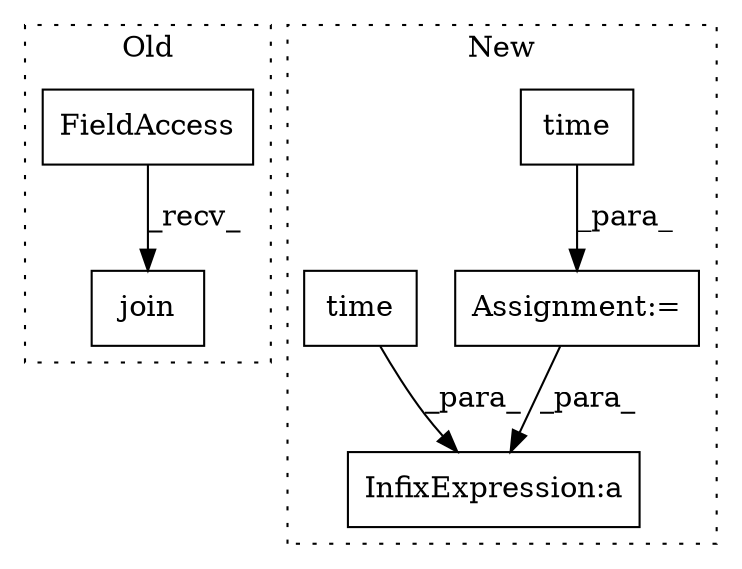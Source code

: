 digraph G {
subgraph cluster0 {
1 [label="join" a="32" s="5035,5066" l="5,1" shape="box"];
6 [label="FieldAccess" a="22" s="5027" l="7" shape="box"];
label = "Old";
style="dotted";
}
subgraph cluster1 {
2 [label="time" a="32" s="4745" l="6" shape="box"];
3 [label="Assignment:=" a="7" s="4744" l="1" shape="box"];
4 [label="InfixExpression:a" a="27" s="7002" l="3" shape="box"];
5 [label="time" a="32" s="6995" l="6" shape="box"];
label = "New";
style="dotted";
}
2 -> 3 [label="_para_"];
3 -> 4 [label="_para_"];
5 -> 4 [label="_para_"];
6 -> 1 [label="_recv_"];
}